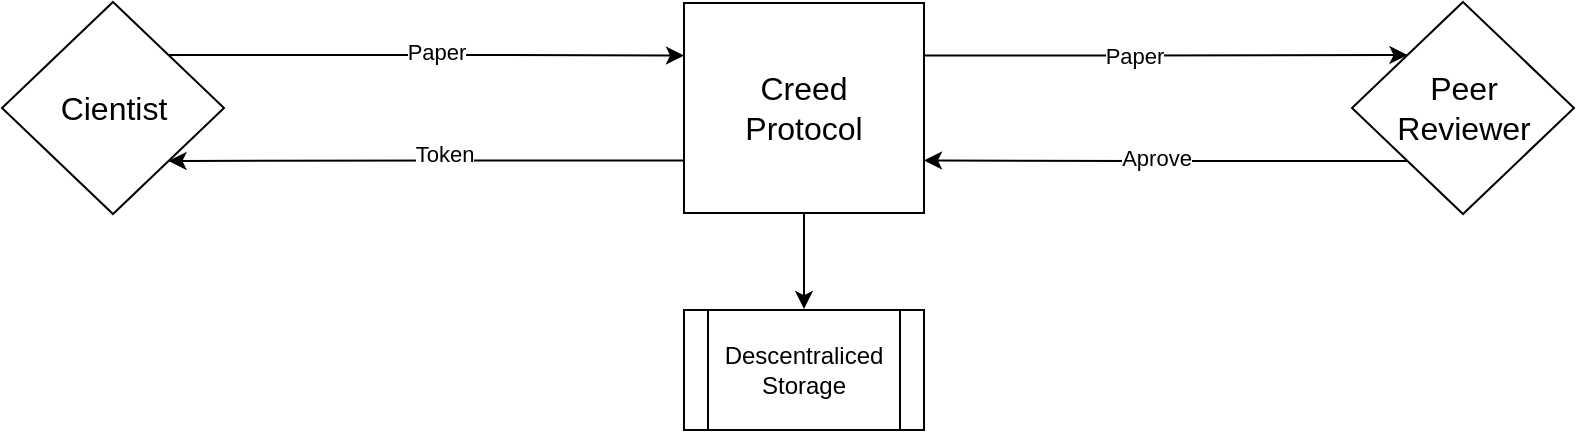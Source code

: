<mxfile version="22.1.16" type="github">
  <diagram name="Página-1" id="t8cCCM7TRm1y9gIlTtV_">
    <mxGraphModel dx="1275" dy="496" grid="0" gridSize="10" guides="1" tooltips="1" connect="1" arrows="1" fold="1" page="0" pageScale="1" pageWidth="827" pageHeight="1169" math="0" shadow="0">
      <root>
        <mxCell id="0" />
        <mxCell id="1" parent="0" />
        <mxCell id="spob93mlaQJFB_iOKqQo-4" value="" style="group" vertex="1" connectable="0" parent="1">
          <mxGeometry x="-137" y="68" width="111" height="106" as="geometry" />
        </mxCell>
        <mxCell id="spob93mlaQJFB_iOKqQo-3" value="" style="rhombus;whiteSpace=wrap;html=1;" vertex="1" parent="spob93mlaQJFB_iOKqQo-4">
          <mxGeometry width="111" height="106" as="geometry" />
        </mxCell>
        <mxCell id="spob93mlaQJFB_iOKqQo-1" value="Cientist" style="text;strokeColor=none;fillColor=none;html=1;align=center;verticalAlign=middle;whiteSpace=wrap;rounded=0;fontSize=16;" vertex="1" parent="spob93mlaQJFB_iOKqQo-4">
          <mxGeometry x="20.5" y="38" width="70" height="30" as="geometry" />
        </mxCell>
        <mxCell id="spob93mlaQJFB_iOKqQo-5" value="" style="group" vertex="1" connectable="0" parent="1">
          <mxGeometry x="204" y="68.5" width="120" height="105" as="geometry" />
        </mxCell>
        <mxCell id="spob93mlaQJFB_iOKqQo-24" style="edgeStyle=orthogonalEdgeStyle;rounded=0;orthogonalLoop=1;jettySize=auto;html=1;exitX=0.5;exitY=1;exitDx=0;exitDy=0;" edge="1" parent="spob93mlaQJFB_iOKqQo-5" source="HLsIkkPrO-gwqsIs5-op-1">
          <mxGeometry relative="1" as="geometry">
            <mxPoint x="60" y="153.031" as="targetPoint" />
          </mxGeometry>
        </mxCell>
        <mxCell id="HLsIkkPrO-gwqsIs5-op-1" value="" style="whiteSpace=wrap;html=1;fontSize=16;" vertex="1" parent="spob93mlaQJFB_iOKqQo-5">
          <mxGeometry width="120" height="105" as="geometry" />
        </mxCell>
        <mxCell id="HLsIkkPrO-gwqsIs5-op-2" value="Creed Protocol" style="text;strokeColor=none;fillColor=none;html=1;align=center;verticalAlign=middle;whiteSpace=wrap;rounded=0;fontSize=16;" vertex="1" parent="spob93mlaQJFB_iOKqQo-5">
          <mxGeometry x="30" y="39.483" width="60" height="26.033" as="geometry" />
        </mxCell>
        <mxCell id="spob93mlaQJFB_iOKqQo-7" style="edgeStyle=orthogonalEdgeStyle;rounded=0;orthogonalLoop=1;jettySize=auto;html=1;exitX=1;exitY=0;exitDx=0;exitDy=0;entryX=0;entryY=0.25;entryDx=0;entryDy=0;" edge="1" parent="1" source="spob93mlaQJFB_iOKqQo-3" target="HLsIkkPrO-gwqsIs5-op-1">
          <mxGeometry relative="1" as="geometry" />
        </mxCell>
        <mxCell id="spob93mlaQJFB_iOKqQo-8" value="Paper" style="edgeLabel;html=1;align=center;verticalAlign=middle;resizable=0;points=[];" vertex="1" connectable="0" parent="spob93mlaQJFB_iOKqQo-7">
          <mxGeometry x="-0.057" y="2" relative="1" as="geometry">
            <mxPoint x="12" as="offset" />
          </mxGeometry>
        </mxCell>
        <mxCell id="spob93mlaQJFB_iOKqQo-10" value="" style="group" vertex="1" connectable="0" parent="1">
          <mxGeometry x="538" y="68" width="111" height="106" as="geometry" />
        </mxCell>
        <mxCell id="spob93mlaQJFB_iOKqQo-11" value="" style="rhombus;whiteSpace=wrap;html=1;" vertex="1" parent="spob93mlaQJFB_iOKqQo-10">
          <mxGeometry width="111" height="106" as="geometry" />
        </mxCell>
        <mxCell id="spob93mlaQJFB_iOKqQo-12" value="Peer Reviewer" style="text;strokeColor=none;fillColor=none;html=1;align=center;verticalAlign=middle;whiteSpace=wrap;rounded=0;fontSize=16;" vertex="1" parent="spob93mlaQJFB_iOKqQo-10">
          <mxGeometry x="20.5" y="38" width="70" height="30" as="geometry" />
        </mxCell>
        <mxCell id="spob93mlaQJFB_iOKqQo-13" style="edgeStyle=orthogonalEdgeStyle;rounded=0;orthogonalLoop=1;jettySize=auto;html=1;exitX=1;exitY=0.25;exitDx=0;exitDy=0;entryX=0;entryY=0;entryDx=0;entryDy=0;" edge="1" parent="1" source="HLsIkkPrO-gwqsIs5-op-1" target="spob93mlaQJFB_iOKqQo-11">
          <mxGeometry relative="1" as="geometry" />
        </mxCell>
        <mxCell id="spob93mlaQJFB_iOKqQo-14" value="Paper" style="edgeLabel;html=1;align=center;verticalAlign=middle;resizable=0;points=[];" vertex="1" connectable="0" parent="spob93mlaQJFB_iOKqQo-13">
          <mxGeometry x="-0.115" y="-1" relative="1" as="geometry">
            <mxPoint x="-3" as="offset" />
          </mxGeometry>
        </mxCell>
        <mxCell id="spob93mlaQJFB_iOKqQo-15" style="edgeStyle=orthogonalEdgeStyle;rounded=0;orthogonalLoop=1;jettySize=auto;html=1;exitX=0;exitY=1;exitDx=0;exitDy=0;entryX=1;entryY=0.75;entryDx=0;entryDy=0;" edge="1" parent="1" source="spob93mlaQJFB_iOKqQo-11" target="HLsIkkPrO-gwqsIs5-op-1">
          <mxGeometry relative="1" as="geometry" />
        </mxCell>
        <mxCell id="spob93mlaQJFB_iOKqQo-16" value="Aprove" style="edgeLabel;html=1;align=center;verticalAlign=middle;resizable=0;points=[];" vertex="1" connectable="0" parent="spob93mlaQJFB_iOKqQo-15">
          <mxGeometry x="0.046" y="-2" relative="1" as="geometry">
            <mxPoint as="offset" />
          </mxGeometry>
        </mxCell>
        <mxCell id="spob93mlaQJFB_iOKqQo-21" style="edgeStyle=orthogonalEdgeStyle;rounded=0;orthogonalLoop=1;jettySize=auto;html=1;exitX=0;exitY=0.75;exitDx=0;exitDy=0;entryX=1;entryY=1;entryDx=0;entryDy=0;" edge="1" parent="1" source="HLsIkkPrO-gwqsIs5-op-1" target="spob93mlaQJFB_iOKqQo-3">
          <mxGeometry relative="1" as="geometry" />
        </mxCell>
        <mxCell id="spob93mlaQJFB_iOKqQo-22" value="Token" style="edgeLabel;html=1;align=center;verticalAlign=middle;resizable=0;points=[];" vertex="1" connectable="0" parent="spob93mlaQJFB_iOKqQo-21">
          <mxGeometry x="-0.063" y="-3" relative="1" as="geometry">
            <mxPoint y="-1" as="offset" />
          </mxGeometry>
        </mxCell>
        <mxCell id="spob93mlaQJFB_iOKqQo-23" value="Descentraliced Storage" style="shape=process;whiteSpace=wrap;html=1;backgroundOutline=1;" vertex="1" parent="1">
          <mxGeometry x="204" y="222" width="120" height="60" as="geometry" />
        </mxCell>
      </root>
    </mxGraphModel>
  </diagram>
</mxfile>
